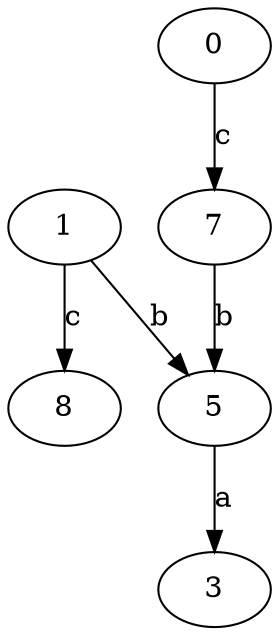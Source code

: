 strict digraph  {
1;
3;
5;
0;
7;
8;
1 -> 5  [label=b];
1 -> 8  [label=c];
5 -> 3  [label=a];
0 -> 7  [label=c];
7 -> 5  [label=b];
}
